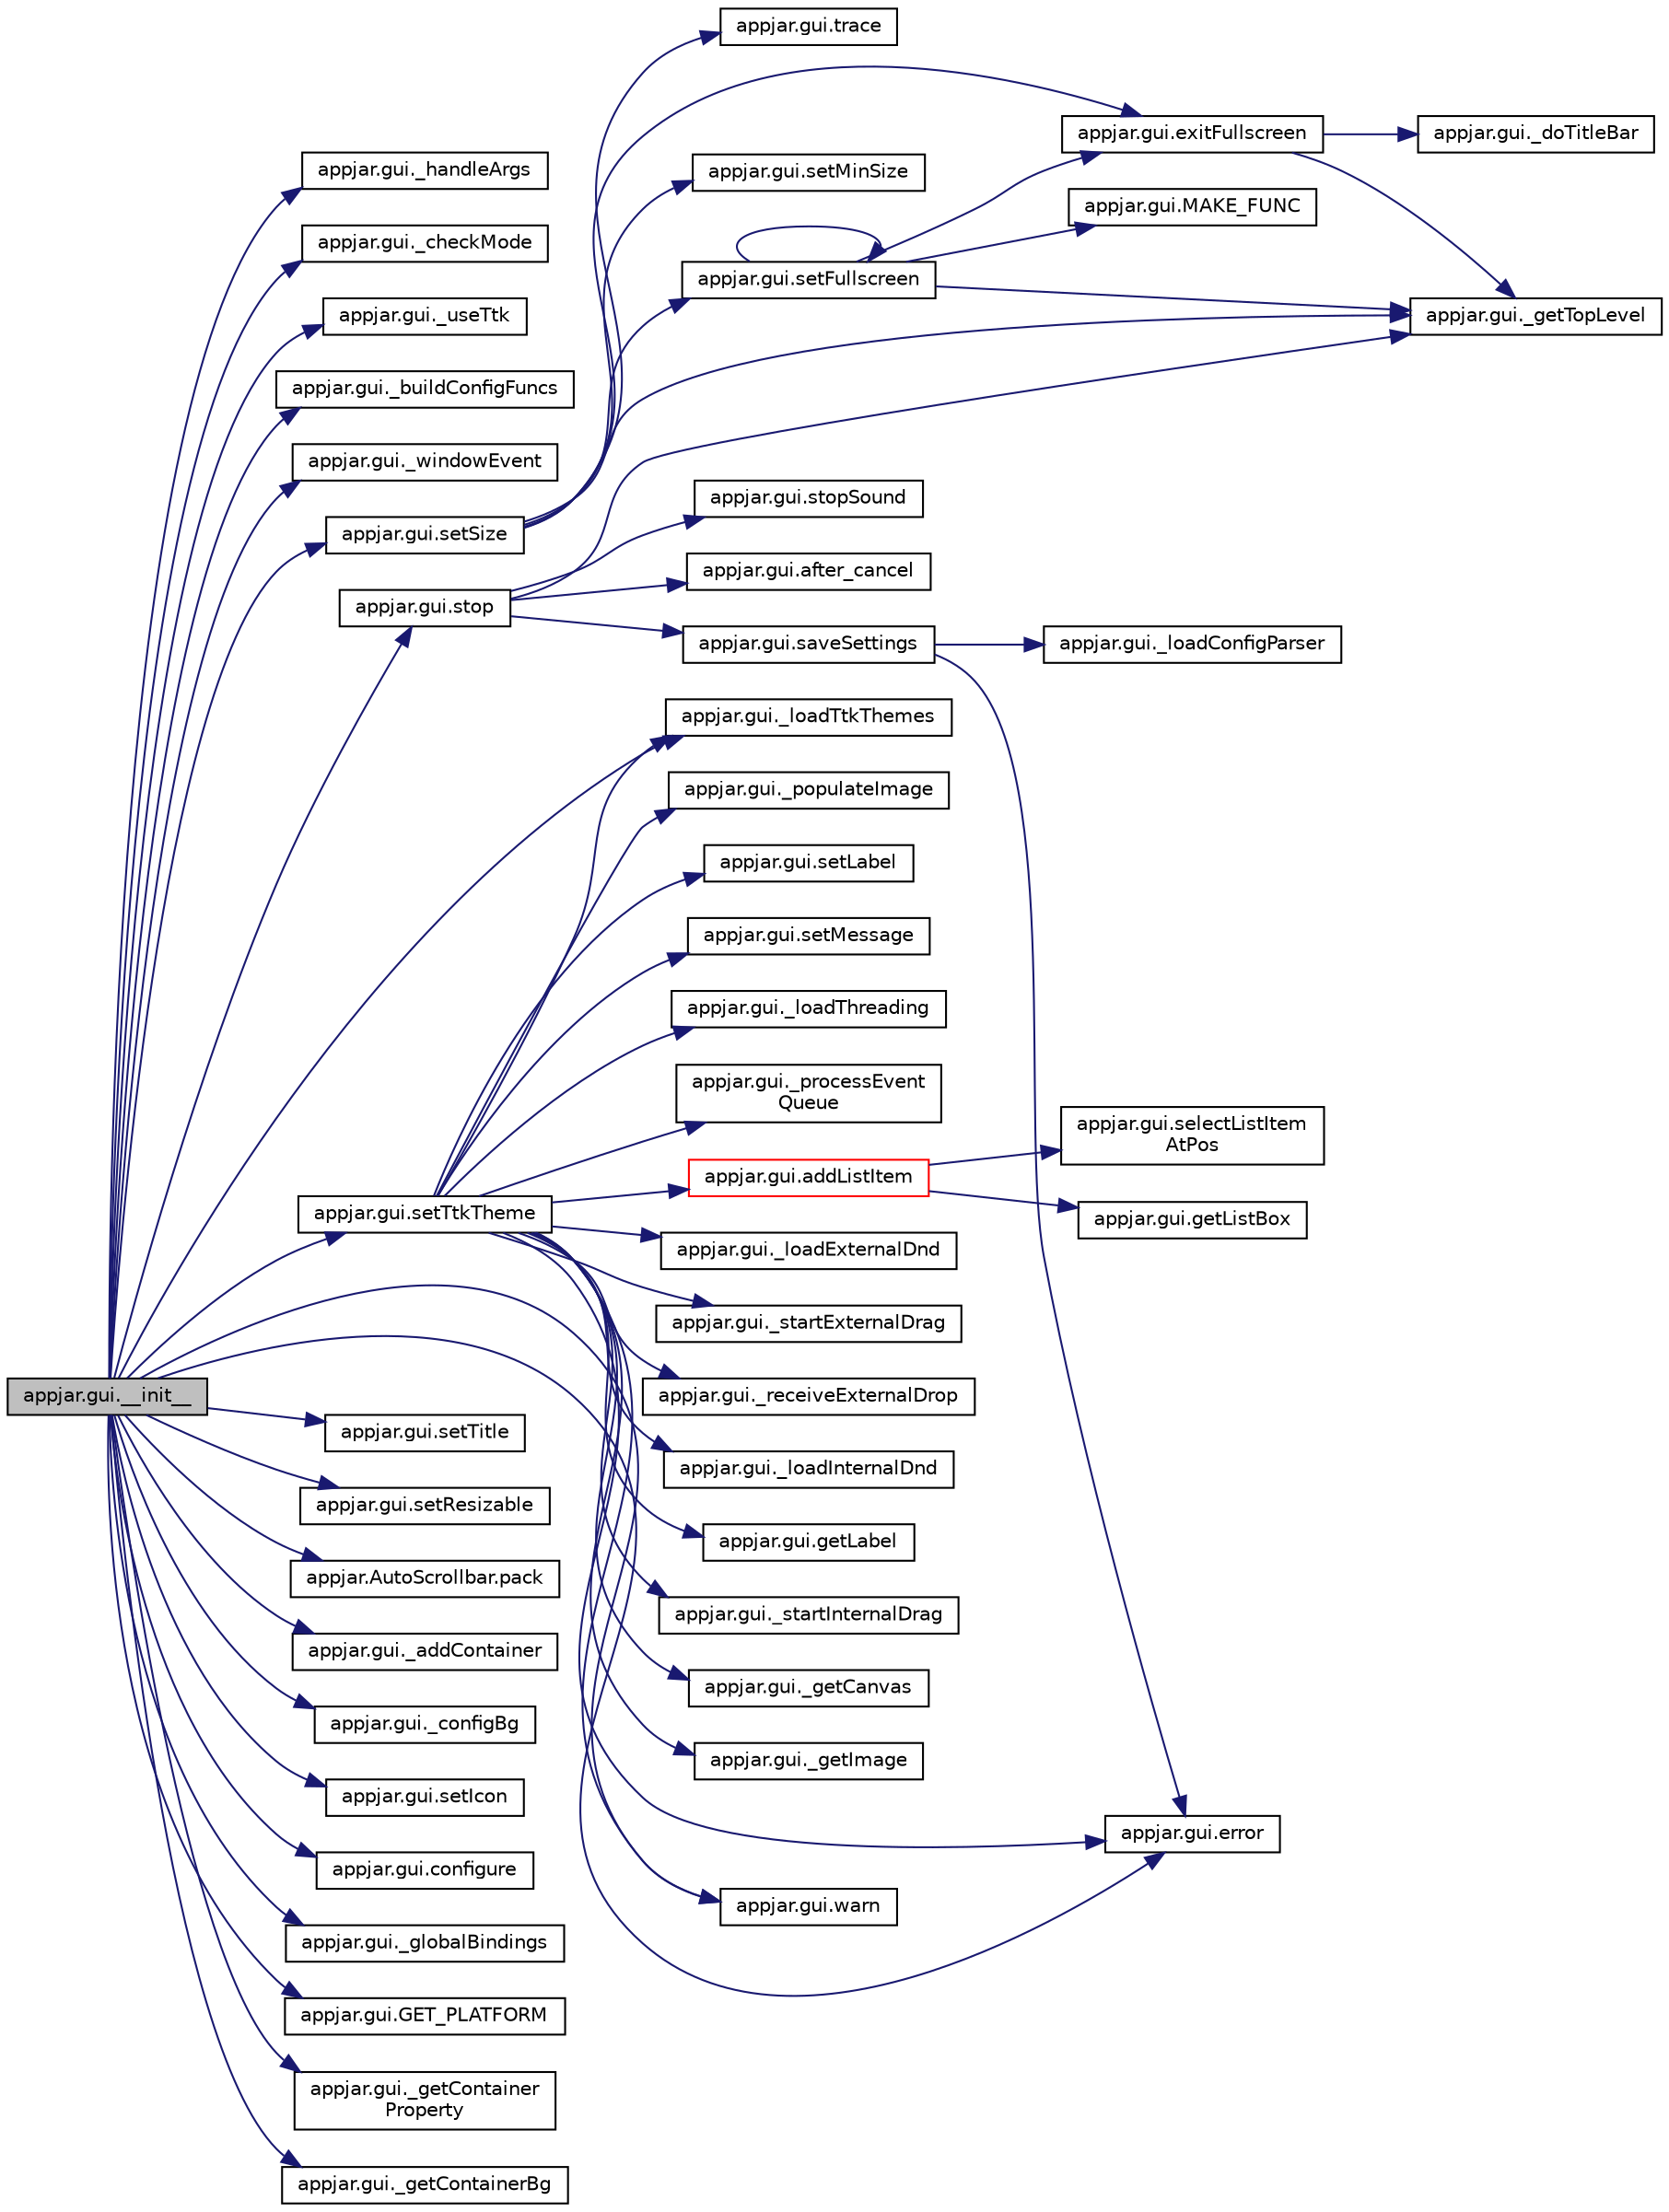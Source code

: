 digraph "appjar.gui.__init__"
{
  edge [fontname="Helvetica",fontsize="10",labelfontname="Helvetica",labelfontsize="10"];
  node [fontname="Helvetica",fontsize="10",shape=record];
  rankdir="LR";
  Node0 [label="appjar.gui.__init__",height=0.2,width=0.4,color="black", fillcolor="grey75", style="filled", fontcolor="black"];
  Node0 -> Node1 [color="midnightblue",fontsize="10",style="solid",fontname="Helvetica"];
  Node1 [label="appjar.gui._handleArgs",height=0.2,width=0.4,color="black", fillcolor="white", style="filled",URL="$classappjar_1_1gui.html#ad02be3dd51cfc14c20e25b5d9f4b5261"];
  Node0 -> Node2 [color="midnightblue",fontsize="10",style="solid",fontname="Helvetica"];
  Node2 [label="appjar.gui._checkMode",height=0.2,width=0.4,color="black", fillcolor="white", style="filled",URL="$classappjar_1_1gui.html#ad851d20b4072d62e61e4c739a586aae3"];
  Node0 -> Node3 [color="midnightblue",fontsize="10",style="solid",fontname="Helvetica"];
  Node3 [label="appjar.gui._useTtk",height=0.2,width=0.4,color="black", fillcolor="white", style="filled",URL="$classappjar_1_1gui.html#a49336a63f41179258ca429009ad0b1f7",tooltip="TTK functions. "];
  Node0 -> Node4 [color="midnightblue",fontsize="10",style="solid",fontname="Helvetica"];
  Node4 [label="appjar.gui._buildConfigFuncs",height=0.2,width=0.4,color="black", fillcolor="white", style="filled",URL="$classappjar_1_1gui.html#a9aa3837cce9913571f9b1270ff5cf71f"];
  Node0 -> Node5 [color="midnightblue",fontsize="10",style="solid",fontname="Helvetica"];
  Node5 [label="appjar.gui._windowEvent",height=0.2,width=0.4,color="black", fillcolor="white", style="filled",URL="$classappjar_1_1gui.html#a36647b6e0417ac9726203cce5d56db97"];
  Node0 -> Node6 [color="midnightblue",fontsize="10",style="solid",fontname="Helvetica"];
  Node6 [label="appjar.gui.stop",height=0.2,width=0.4,color="black", fillcolor="white", style="filled",URL="$classappjar_1_1gui.html#a28ff5fbc0aa77aacf692082a00af676b"];
  Node6 -> Node7 [color="midnightblue",fontsize="10",style="solid",fontname="Helvetica"];
  Node7 [label="appjar.gui._getTopLevel",height=0.2,width=0.4,color="black", fillcolor="white", style="filled",URL="$classappjar_1_1gui.html#a175eb1f92e48591eb8767f244ebcdd20"];
  Node6 -> Node8 [color="midnightblue",fontsize="10",style="solid",fontname="Helvetica"];
  Node8 [label="appjar.gui.saveSettings",height=0.2,width=0.4,color="black", fillcolor="white", style="filled",URL="$classappjar_1_1gui.html#a8c51df5e4d92a65cb11aaccb79674833"];
  Node8 -> Node9 [color="midnightblue",fontsize="10",style="solid",fontname="Helvetica"];
  Node9 [label="appjar.gui._loadConfigParser",height=0.2,width=0.4,color="black", fillcolor="white", style="filled",URL="$classappjar_1_1gui.html#a362d67d86fa2592c16203952dcf04ec9"];
  Node8 -> Node10 [color="midnightblue",fontsize="10",style="solid",fontname="Helvetica"];
  Node10 [label="appjar.gui.error",height=0.2,width=0.4,color="black", fillcolor="white", style="filled",URL="$classappjar_1_1gui.html#ac310868eecf500d1570400b396793b87"];
  Node6 -> Node11 [color="midnightblue",fontsize="10",style="solid",fontname="Helvetica"];
  Node11 [label="appjar.gui.after_cancel",height=0.2,width=0.4,color="black", fillcolor="white", style="filled",URL="$classappjar_1_1gui.html#a9868fb4807bcf042789c84d29ab47d0f"];
  Node6 -> Node12 [color="midnightblue",fontsize="10",style="solid",fontname="Helvetica"];
  Node12 [label="appjar.gui.stopSound",height=0.2,width=0.4,color="black", fillcolor="white", style="filled",URL="$classappjar_1_1gui.html#a64a997936b13e87595df43d1f12086b9"];
  Node0 -> Node13 [color="midnightblue",fontsize="10",style="solid",fontname="Helvetica"];
  Node13 [label="appjar.gui.setTitle",height=0.2,width=0.4,color="black", fillcolor="white", style="filled",URL="$classappjar_1_1gui.html#a5ccb06e27d9255027c7e6065dfcbc0fe"];
  Node0 -> Node14 [color="midnightblue",fontsize="10",style="solid",fontname="Helvetica"];
  Node14 [label="appjar.gui.setSize",height=0.2,width=0.4,color="black", fillcolor="white", style="filled",URL="$classappjar_1_1gui.html#a0b451e1a9bafe3beb0e655dd619ceefe",tooltip="FUNCTIONS for configuring GUI settings. "];
  Node14 -> Node7 [color="midnightblue",fontsize="10",style="solid",fontname="Helvetica"];
  Node14 -> Node15 [color="midnightblue",fontsize="10",style="solid",fontname="Helvetica"];
  Node15 [label="appjar.gui.setFullscreen",height=0.2,width=0.4,color="black", fillcolor="white", style="filled",URL="$classappjar_1_1gui.html#ab87484f1715bcc51ad4e9d1235554c6b"];
  Node15 -> Node7 [color="midnightblue",fontsize="10",style="solid",fontname="Helvetica"];
  Node15 -> Node16 [color="midnightblue",fontsize="10",style="solid",fontname="Helvetica"];
  Node16 [label="appjar.gui.MAKE_FUNC",height=0.2,width=0.4,color="black", fillcolor="white", style="filled",URL="$classappjar_1_1gui.html#a42aaf376a6c07c842b1b498948a9691a",tooltip="FUNCTION for managing commands. "];
  Node15 -> Node17 [color="midnightblue",fontsize="10",style="solid",fontname="Helvetica"];
  Node17 [label="appjar.gui.exitFullscreen",height=0.2,width=0.4,color="black", fillcolor="white", style="filled",URL="$classappjar_1_1gui.html#a12568d9c85a65c4e0cf77f1f1f3c6acc"];
  Node17 -> Node7 [color="midnightblue",fontsize="10",style="solid",fontname="Helvetica"];
  Node17 -> Node18 [color="midnightblue",fontsize="10",style="solid",fontname="Helvetica"];
  Node18 [label="appjar.gui._doTitleBar",height=0.2,width=0.4,color="black", fillcolor="white", style="filled",URL="$classappjar_1_1gui.html#afe3d7459c66bad98dde751f487e0b2dd"];
  Node15 -> Node15 [color="midnightblue",fontsize="10",style="solid",fontname="Helvetica"];
  Node14 -> Node19 [color="midnightblue",fontsize="10",style="solid",fontname="Helvetica"];
  Node19 [label="appjar.gui.trace",height=0.2,width=0.4,color="black", fillcolor="white", style="filled",URL="$classappjar_1_1gui.html#ad70fee01cb2dbb2f5daef089c7e33884"];
  Node14 -> Node20 [color="midnightblue",fontsize="10",style="solid",fontname="Helvetica"];
  Node20 [label="appjar.gui.setMinSize",height=0.2,width=0.4,color="black", fillcolor="white", style="filled",URL="$classappjar_1_1gui.html#a125479cea0bdfeb13d758629183c3bbc"];
  Node14 -> Node17 [color="midnightblue",fontsize="10",style="solid",fontname="Helvetica"];
  Node0 -> Node21 [color="midnightblue",fontsize="10",style="solid",fontname="Helvetica"];
  Node21 [label="appjar.gui.setResizable",height=0.2,width=0.4,color="black", fillcolor="white", style="filled",URL="$classappjar_1_1gui.html#a7e2d5c77090519cbbdec0c1a51ec6a9c"];
  Node0 -> Node22 [color="midnightblue",fontsize="10",style="solid",fontname="Helvetica"];
  Node22 [label="appjar.AutoScrollbar.pack",height=0.2,width=0.4,color="black", fillcolor="white", style="filled",URL="$classappjar_1_1_auto_scrollbar.html#a272c56f59ff29937d40093f50b32df2c"];
  Node0 -> Node23 [color="midnightblue",fontsize="10",style="solid",fontname="Helvetica"];
  Node23 [label="appjar.gui._addContainer",height=0.2,width=0.4,color="black", fillcolor="white", style="filled",URL="$classappjar_1_1gui.html#ad2274a3f931993b237edbe52bc6b6ec5"];
  Node0 -> Node24 [color="midnightblue",fontsize="10",style="solid",fontname="Helvetica"];
  Node24 [label="appjar.gui._configBg",height=0.2,width=0.4,color="black", fillcolor="white", style="filled",URL="$classappjar_1_1gui.html#a1ca2df4d5cba07a2b358bf811ea9a512"];
  Node0 -> Node25 [color="midnightblue",fontsize="10",style="solid",fontname="Helvetica"];
  Node25 [label="appjar.gui.setIcon",height=0.2,width=0.4,color="black", fillcolor="white", style="filled",URL="$classappjar_1_1gui.html#ab4311d79ebb5b7f38560c02f14f8072d"];
  Node0 -> Node26 [color="midnightblue",fontsize="10",style="solid",fontname="Helvetica"];
  Node26 [label="appjar.gui.setTtkTheme",height=0.2,width=0.4,color="black", fillcolor="white", style="filled",URL="$classappjar_1_1gui.html#aa1291398af2b803f6b4b6efb2a738f93"];
  Node26 -> Node27 [color="midnightblue",fontsize="10",style="solid",fontname="Helvetica"];
  Node27 [label="appjar.gui._loadTtkThemes",height=0.2,width=0.4,color="black", fillcolor="white", style="filled",URL="$classappjar_1_1gui.html#a7a45d65acaf8886eba79714af830e838"];
  Node26 -> Node10 [color="midnightblue",fontsize="10",style="solid",fontname="Helvetica"];
  Node26 -> Node28 [color="midnightblue",fontsize="10",style="solid",fontname="Helvetica"];
  Node28 [label="appjar.gui._loadThreading",height=0.2,width=0.4,color="black", fillcolor="white", style="filled",URL="$classappjar_1_1gui.html#af7f64c964f3488ca8c13296f8c683b0c"];
  Node26 -> Node29 [color="midnightblue",fontsize="10",style="solid",fontname="Helvetica"];
  Node29 [label="appjar.gui._processEvent\lQueue",height=0.2,width=0.4,color="black", fillcolor="white", style="filled",URL="$classappjar_1_1gui.html#a19c7e190ceab6205f57dd284cc3d1e9b"];
  Node26 -> Node30 [color="midnightblue",fontsize="10",style="solid",fontname="Helvetica"];
  Node30 [label="appjar.gui._loadExternalDnd",height=0.2,width=0.4,color="black", fillcolor="white", style="filled",URL="$classappjar_1_1gui.html#a3b0b427e8b209f2f84586cb29c6f9d1b"];
  Node26 -> Node31 [color="midnightblue",fontsize="10",style="solid",fontname="Helvetica"];
  Node31 [label="appjar.gui._startExternalDrag",height=0.2,width=0.4,color="black", fillcolor="white", style="filled",URL="$classappjar_1_1gui.html#a410eec8dc87faec26c14782de491c2c0"];
  Node26 -> Node32 [color="midnightblue",fontsize="10",style="solid",fontname="Helvetica"];
  Node32 [label="appjar.gui._receiveExternalDrop",height=0.2,width=0.4,color="black", fillcolor="white", style="filled",URL="$classappjar_1_1gui.html#a3c42c5d04f12b0e6c6525f729a1db0b1"];
  Node26 -> Node33 [color="midnightblue",fontsize="10",style="solid",fontname="Helvetica"];
  Node33 [label="appjar.gui._loadInternalDnd",height=0.2,width=0.4,color="black", fillcolor="white", style="filled",URL="$classappjar_1_1gui.html#a94f5683e4eb537fb0a167249bb57f5f8"];
  Node26 -> Node34 [color="midnightblue",fontsize="10",style="solid",fontname="Helvetica"];
  Node34 [label="appjar.gui.getLabel",height=0.2,width=0.4,color="black", fillcolor="white", style="filled",URL="$classappjar_1_1gui.html#a28d7281e96bf719a419be4dd16eab2f2"];
  Node26 -> Node35 [color="midnightblue",fontsize="10",style="solid",fontname="Helvetica"];
  Node35 [label="appjar.gui._startInternalDrag",height=0.2,width=0.4,color="black", fillcolor="white", style="filled",URL="$classappjar_1_1gui.html#a2add6a2cac5b06a722b543c09bcd155b"];
  Node26 -> Node36 [color="midnightblue",fontsize="10",style="solid",fontname="Helvetica"];
  Node36 [label="appjar.gui._getCanvas",height=0.2,width=0.4,color="black", fillcolor="white", style="filled",URL="$classappjar_1_1gui.html#a810550f2df0e5903420dd85d29988b99"];
  Node26 -> Node37 [color="midnightblue",fontsize="10",style="solid",fontname="Helvetica"];
  Node37 [label="appjar.gui.warn",height=0.2,width=0.4,color="black", fillcolor="white", style="filled",URL="$classappjar_1_1gui.html#a3ab0139430263b1913b4078cf34e7098"];
  Node26 -> Node38 [color="midnightblue",fontsize="10",style="solid",fontname="Helvetica"];
  Node38 [label="appjar.gui._getImage",height=0.2,width=0.4,color="black", fillcolor="white", style="filled",URL="$classappjar_1_1gui.html#a8890a622d0e8ab681b20883f4c7512cf"];
  Node26 -> Node39 [color="midnightblue",fontsize="10",style="solid",fontname="Helvetica"];
  Node39 [label="appjar.gui._populateImage",height=0.2,width=0.4,color="black", fillcolor="white", style="filled",URL="$classappjar_1_1gui.html#a3727ef1e4f2eb5a4081e2798dc2cf5fe"];
  Node26 -> Node40 [color="midnightblue",fontsize="10",style="solid",fontname="Helvetica"];
  Node40 [label="appjar.gui.setLabel",height=0.2,width=0.4,color="black", fillcolor="white", style="filled",URL="$classappjar_1_1gui.html#ab68acc8b806299dddee959e9a6f85a77"];
  Node26 -> Node41 [color="midnightblue",fontsize="10",style="solid",fontname="Helvetica"];
  Node41 [label="appjar.gui.addListItem",height=0.2,width=0.4,color="red", fillcolor="white", style="filled",URL="$classappjar_1_1gui.html#aea7ae8939f18af91fc3e526becca0e96"];
  Node41 -> Node42 [color="midnightblue",fontsize="10",style="solid",fontname="Helvetica"];
  Node42 [label="appjar.gui.selectListItem\lAtPos",height=0.2,width=0.4,color="black", fillcolor="white", style="filled",URL="$classappjar_1_1gui.html#a4f24bf3600063033168c17f772669e82"];
  Node41 -> Node43 [color="midnightblue",fontsize="10",style="solid",fontname="Helvetica"];
  Node43 [label="appjar.gui.getListBox",height=0.2,width=0.4,color="black", fillcolor="white", style="filled",URL="$classappjar_1_1gui.html#a6266e455fb9947064f36990417ab9e70"];
  Node26 -> Node49 [color="midnightblue",fontsize="10",style="solid",fontname="Helvetica"];
  Node49 [label="appjar.gui.setMessage",height=0.2,width=0.4,color="black", fillcolor="white", style="filled",URL="$classappjar_1_1gui.html#a030d818881dc018f302d52f1fba60f45"];
  Node0 -> Node50 [color="midnightblue",fontsize="10",style="solid",fontname="Helvetica"];
  Node50 [label="appjar.gui.configure",height=0.2,width=0.4,color="black", fillcolor="white", style="filled",URL="$classappjar_1_1gui.html#a39793680d9880e3dea6fdff0902969e3"];
  Node0 -> Node51 [color="midnightblue",fontsize="10",style="solid",fontname="Helvetica"];
  Node51 [label="appjar.gui._globalBindings",height=0.2,width=0.4,color="black", fillcolor="white", style="filled",URL="$classappjar_1_1gui.html#a2c9dba6622d3f6a12cc2d857372ea2b7"];
  Node0 -> Node52 [color="midnightblue",fontsize="10",style="solid",fontname="Helvetica"];
  Node52 [label="appjar.gui.GET_PLATFORM",height=0.2,width=0.4,color="black", fillcolor="white", style="filled",URL="$classappjar_1_1gui.html#a881a81f3d01fcf73cc17ad48317eee12"];
  Node0 -> Node37 [color="midnightblue",fontsize="10",style="solid",fontname="Helvetica"];
  Node0 -> Node53 [color="midnightblue",fontsize="10",style="solid",fontname="Helvetica"];
  Node53 [label="appjar.gui._getContainer\lProperty",height=0.2,width=0.4,color="black", fillcolor="white", style="filled",URL="$classappjar_1_1gui.html#aa5d65e2282cfbe0a4b963b369e7d4e51"];
  Node0 -> Node54 [color="midnightblue",fontsize="10",style="solid",fontname="Helvetica"];
  Node54 [label="appjar.gui._getContainerBg",height=0.2,width=0.4,color="black", fillcolor="white", style="filled",URL="$classappjar_1_1gui.html#a120b8d0d6e0b536ac8735df1ffefd37a"];
  Node0 -> Node27 [color="midnightblue",fontsize="10",style="solid",fontname="Helvetica"];
  Node0 -> Node10 [color="midnightblue",fontsize="10",style="solid",fontname="Helvetica"];
}
